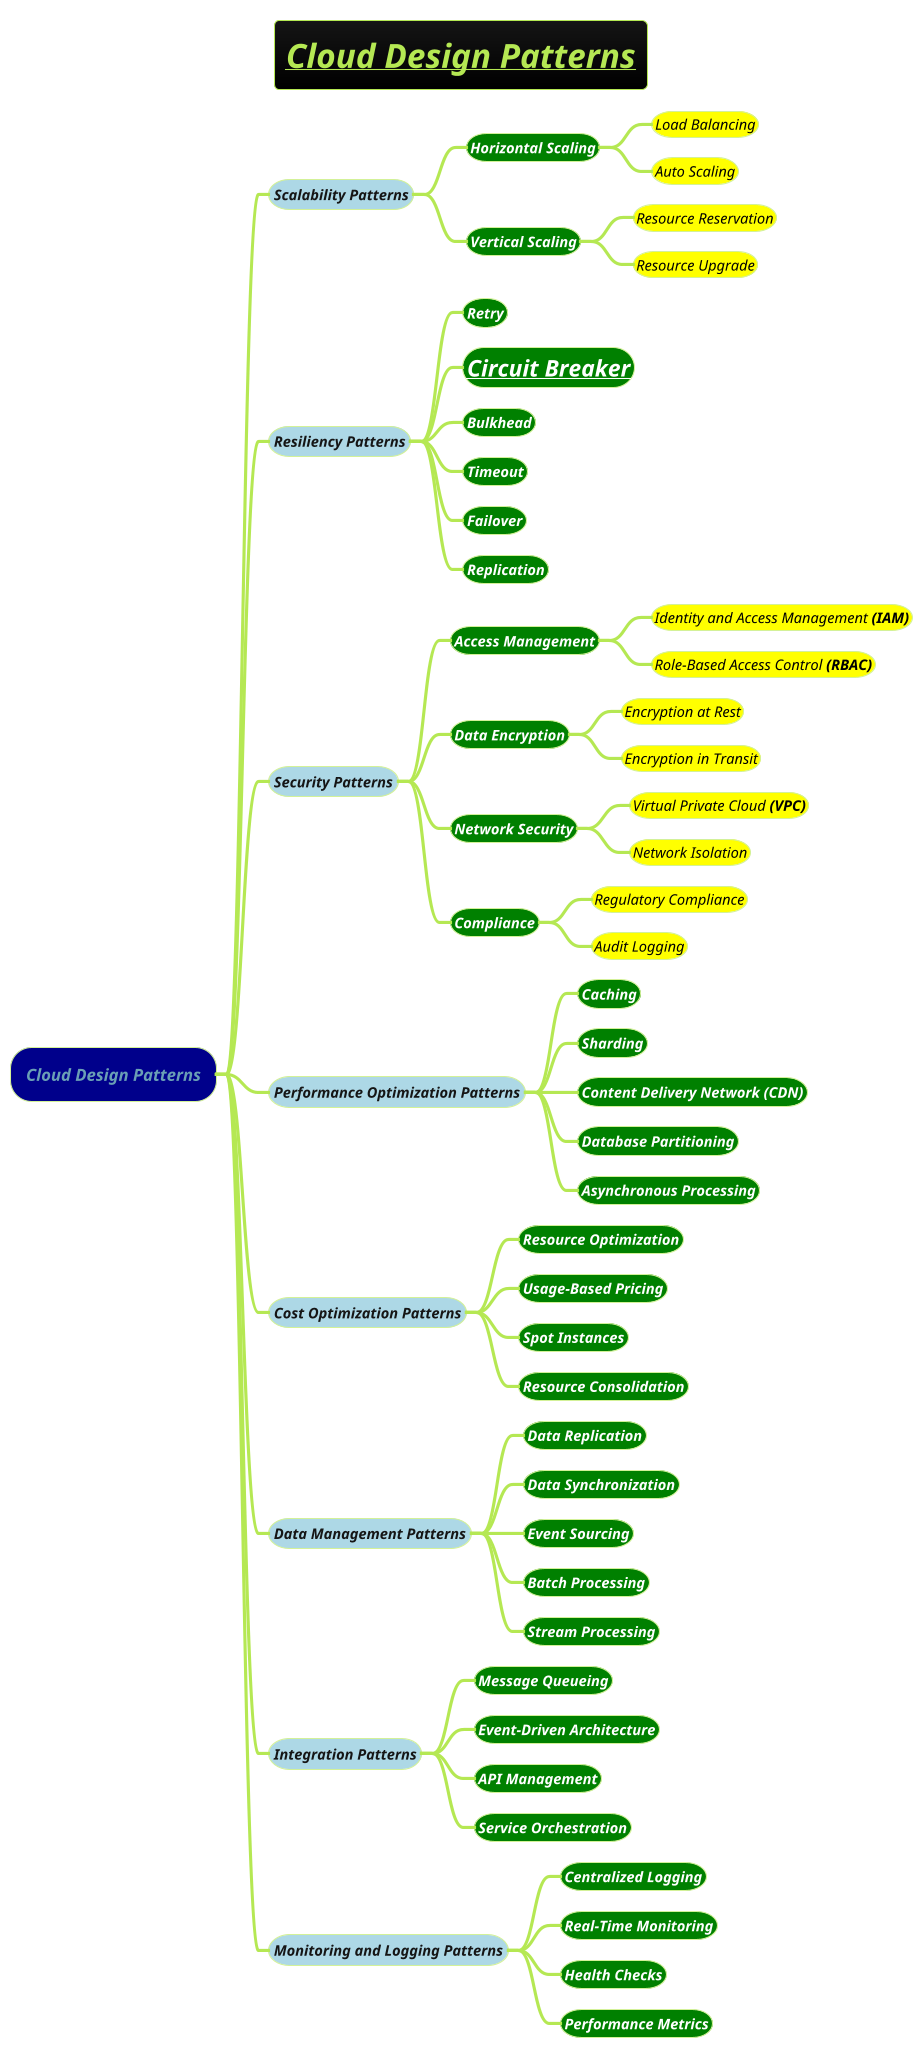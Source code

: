 @startmindmap
title = <i><u>Cloud Design Patterns
!theme hacker

*[#darkblue] <i>Cloud Design Patterns
**[#lightblue] <i><color #blac><size:14>Scalability Patterns
***[#green] <b><i><color #white><size:14>Horizontal Scaling
****[#yellow] <i><color #black><size:14>Load Balancing
****[#yellow] <i><color #black><size:14>Auto Scaling
***[#green] <b><i><color #white><size:14>Vertical Scaling
****[#yellow] <i><color #black><size:14>Resource Reservation
****[#yellow] <i><color #black><size:14>Resource Upgrade
**[#lightblue] <i><color #blac><size:14>Resiliency Patterns
***[#green] <b><i><color #white><size:14>Retry
***[#green] <b><i><color #white><size:22>[[docs/3-programming-languages/Venkat-Subramaniam/Circuit-Breaker.puml Circuit Breaker]]
***[#green] <b><i><color #white><size:14>Bulkhead
***[#green] <b><i><color #white><size:14>Timeout
***[#green] <b><i><color #white><size:14>Failover
***[#green] <b><i><color #white><size:14>Replication
**[#lightblue] <i><color #blac><size:14>Security Patterns
***[#green] <b><i><color #white><size:14>Access Management
****[#yellow] <i><color #black><size:14>Identity and Access Management <b>(IAM)
****[#yellow] <i><color #black><size:14>Role-Based Access Control <b>(RBAC)
***[#green] <b><i><color #white><size:14>Data Encryption
****[#yellow] <i><color #black><size:14>Encryption at Rest
****[#yellow] <i><color #black><size:14>Encryption in Transit
***[#green] <b><i><color #white><size:14>Network Security
****[#yellow] <i><color #black><size:14>Virtual Private Cloud <b>(VPC)
****[#yellow] <i><color #black><size:14>Network Isolation
***[#green] <b><i><color #white><size:14>Compliance
****[#yellow] <i><color #black><size:14>Regulatory Compliance
****[#yellow] <i><color #black><size:14>Audit Logging
**[#lightblue] <i><color #blac><size:14>Performance Optimization Patterns
***[#green] <b><i><color #white><size:14>Caching
***[#green] <b><i><color #white><size:14>Sharding
***[#green] <b><i><color #white><size:14>Content Delivery Network <b>(CDN)
***[#green] <b><i><color #white><size:14>Database Partitioning
***[#green] <b><i><color #white><size:14>Asynchronous Processing
**[#lightblue] <i><color #blac><size:14>Cost Optimization Patterns
***[#green] <b><i><color #white><size:14>Resource Optimization
***[#green] <b><i><color #white><size:14>Usage-Based Pricing
***[#green] <b><i><color #white><size:14>Spot Instances
***[#green] <b><i><color #white><size:14>Resource Consolidation
**[#lightblue] <i><color #blac><size:14>Data Management Patterns
***[#green] <b><i><color #white><size:14>Data Replication
***[#green] <b><i><color #white><size:14>Data Synchronization
***[#green] <b><i><color #white><size:14>Event Sourcing
***[#green] <b><i><color #white><size:14>Batch Processing
***[#green] <b><i><color #white><size:14>Stream Processing
**[#lightblue] <i><color #blac><size:14>Integration Patterns
***[#green] <b><i><color #white><size:14>Message Queueing
***[#green] <b><i><color #white><size:14>Event-Driven Architecture
***[#green] <b><i><color #white><size:14>API Management
***[#green] <b><i><color #white><size:14>Service Orchestration
**[#lightblue] <i><color #blac><size:14>Monitoring and Logging Patterns
***[#green] <b><i><color #white><size:14>Centralized Logging
***[#green] <b><i><color #white><size:14>Real-Time Monitoring
***[#green] <b><i><color #white><size:14>Health Checks
***[#green] <b><i><color #white><size:14>Performance Metrics
@endmindmap
